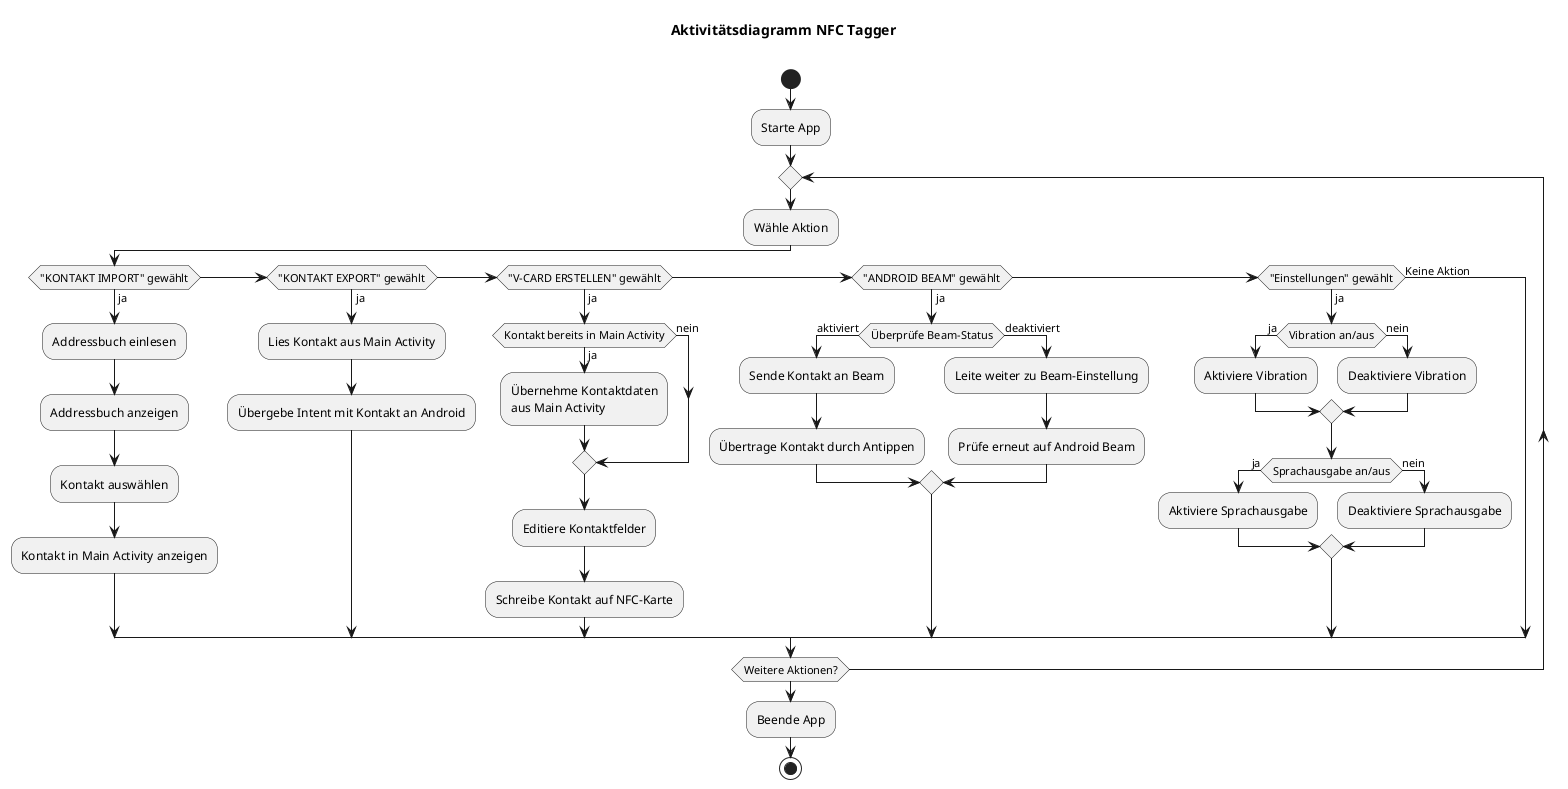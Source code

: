 @startuml
title Aktivitätsdiagramm NFC Tagger\n

start
:Starte App;
repeat
:Wähle Aktion;
if ("KONTAKT IMPORT" gewählt) then (ja)
    :Addressbuch einlesen;
    :Addressbuch anzeigen;
    :Kontakt auswählen;
    :Kontakt in Main Activity anzeigen;
elseif ("KONTAKT EXPORT" gewählt) then (ja)
    :Lies Kontakt aus Main Activity;
    :Übergebe Intent mit Kontakt an Android;
elseif ("V-CARD ERSTELLEN" gewählt) then (ja)
    if (Kontakt bereits in Main Activity) then (ja)
        :Übernehme Kontaktdaten
        aus Main Activity;
    else (nein)
    endif
    :Editiere Kontaktfelder;
    :Schreibe Kontakt auf NFC-Karte;
elseif ("ANDROID BEAM" gewählt) then (ja)
    if (Überprüfe Beam-Status) then (aktiviert)
            :Sende Kontakt an Beam;
            :Übertrage Kontakt durch Antippen;
    else (deaktiviert)
        :Leite weiter zu Beam-Einstellung;
        :Prüfe erneut auf Android Beam;
    endif
elseif ("Einstellungen" gewählt) then (ja)
    if (Vibration an/aus) then (ja)
        :Aktiviere Vibration;
    else (nein)
        :Deaktiviere Vibration;
    endif
    if (Sprachausgabe an/aus) then (ja)
        :Aktiviere Sprachausgabe;
    else (nein)
        :Deaktiviere Sprachausgabe;
    endif
else (Keine Aktion)
endif
repeat while (Weitere Aktionen?)
:Beende App;
stop
@enduml